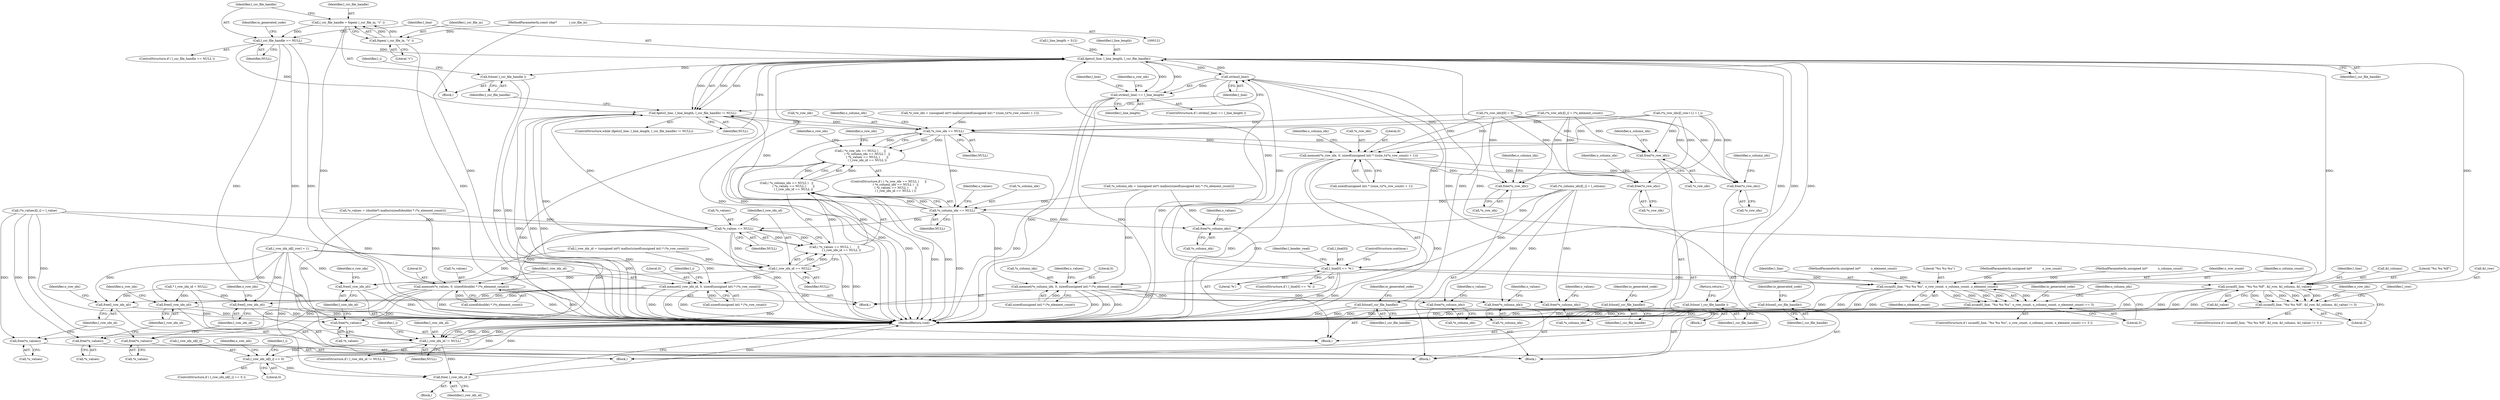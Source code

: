 digraph "1_libxsmm_151481489192e6d1997f8bde52c5c425ea41741d_2@API" {
"1000149" [label="(Call,l_csr_file_handle = fopen( i_csr_file_in, \"r\" ))"];
"1000151" [label="(Call,fopen( i_csr_file_in, \"r\" ))"];
"1000123" [label="(MethodParameterIn,const char*             i_csr_file_in)"];
"1000155" [label="(Call,l_csr_file_handle == NULL)"];
"1000165" [label="(Call,fgets(l_line, l_line_length, l_csr_file_handle))"];
"1000164" [label="(Call,fgets(l_line, l_line_length, l_csr_file_handle) != NULL)"];
"1000280" [label="(Call,*o_row_idx == NULL)"];
"1000279" [label="(Call,( *o_row_idx == NULL )      ||\n               ( *o_column_idx == NULL )   ||\n               ( *o_values == NULL )       ||\n               ( l_row_idx_id == NULL ))"];
"1000285" [label="(Call,*o_column_idx == NULL)"];
"1000284" [label="(Call,( *o_column_idx == NULL )   ||\n               ( *o_values == NULL )       ||\n               ( l_row_idx_id == NULL ))"];
"1000290" [label="(Call,*o_values == NULL)"];
"1000289" [label="(Call,( *o_values == NULL )       ||\n               ( l_row_idx_id == NULL ))"];
"1000294" [label="(Call,l_row_idx_id == NULL)"];
"1000307" [label="(Call,free(l_row_idx_id))"];
"1000358" [label="(Call,memset(l_row_idx_id, 0, sizeof(unsigned int) * (*o_row_count)))"];
"1000186" [label="(Call,free(l_row_idx_id))"];
"1000439" [label="(Call,free(l_row_idx_id))"];
"1000507" [label="(Call,free(l_row_idx_id))"];
"1000526" [label="(Call,l_row_idx_id != NULL)"];
"1000542" [label="(Call,l_row_idx_id[l_i] == 0)"];
"1000559" [label="(Call,free( l_row_idx_id ))"];
"1000304" [label="(Call,free(*o_values))"];
"1000349" [label="(Call,memset(*o_values, 0, sizeof(double) * (*o_element_count)))"];
"1000183" [label="(Call,free(*o_values))"];
"1000436" [label="(Call,free(*o_values))"];
"1000504" [label="(Call,free(*o_values))"];
"1000301" [label="(Call,free(*o_column_idx))"];
"1000340" [label="(Call,memset(*o_column_idx, 0, sizeof(unsigned int) * (*o_element_count)))"];
"1000180" [label="(Call,free(*o_column_idx))"];
"1000433" [label="(Call,free(*o_column_idx))"];
"1000501" [label="(Call,free(*o_column_idx))"];
"1000298" [label="(Call,free(*o_row_idx))"];
"1000327" [label="(Call,memset(*o_row_idx, 0, sizeof(unsigned int) * ((size_t)(*o_row_count) + 1)))"];
"1000177" [label="(Call,free(*o_row_idx))"];
"1000430" [label="(Call,free(*o_row_idx))"];
"1000498" [label="(Call,free(*o_row_idx))"];
"1000173" [label="(Call,strlen(l_line))"];
"1000172" [label="(Call,strlen(l_line) == l_line_length)"];
"1000207" [label="(Call,l_line[0] == '%')"];
"1000223" [label="(Call,sscanf(l_line, \"%u %u %u\", o_row_count, o_column_count, o_element_count))"];
"1000222" [label="(Call,sscanf(l_line, \"%u %u %u\", o_row_count, o_column_count, o_element_count) == 3)"];
"1000419" [label="(Call,sscanf(l_line, \"%u %u %lf\", &l_row, &l_column, &l_value))"];
"1000418" [label="(Call,sscanf(l_line, \"%u %u %lf\", &l_row, &l_column, &l_value) != 3)"];
"1000200" [label="(Call,fclose(l_csr_file_handle))"];
"1000321" [label="(Call,fclose(l_csr_file_handle))"];
"1000400" [label="(Call,fclose( l_csr_file_handle ))"];
"1000453" [label="(Call,fclose(l_csr_file_handle))"];
"1000490" [label="(Call,fclose( l_csr_file_handle ))"];
"1000561" [label="(MethodReturn,void)"];
"1000494" [label="(Identifier,l_i)"];
"1000482" [label="(Call,(*o_row_idx)[l_row+1] = l_i)"];
"1000453" [label="(Call,fclose(l_csr_file_handle))"];
"1000401" [label="(Identifier,l_csr_file_handle)"];
"1000308" [label="(Identifier,l_row_idx_id)"];
"1000477" [label="(Call,l_row_idx_id[l_row] = 1)"];
"1000340" [label="(Call,memset(*o_column_idx, 0, sizeof(unsigned int) * (*o_element_count)))"];
"1000469" [label="(Call,(*o_values)[l_i] = l_value)"];
"1000288" [label="(Identifier,NULL)"];
"1000298" [label="(Call,free(*o_row_idx))"];
"1000295" [label="(Identifier,l_row_idx_id)"];
"1000286" [label="(Call,*o_column_idx)"];
"1000180" [label="(Call,free(*o_column_idx))"];
"1000402" [label="(Return,return;)"];
"1000551" [label="(Identifier,o_row_idx)"];
"1000127" [label="(MethodParameterIn,unsigned int*           o_row_count)"];
"1000526" [label="(Call,l_row_idx_id != NULL)"];
"1000506" [label="(Identifier,o_values)"];
"1000293" [label="(Identifier,NULL)"];
"1000207" [label="(Call,l_line[0] == '%')"];
"1000230" [label="(Block,)"];
"1000528" [label="(Identifier,NULL)"];
"1000304" [label="(Call,free(*o_values))"];
"1000376" [label="(Call,(*o_row_idx)[l_i] = (*o_element_count))"];
"1000176" [label="(Block,)"];
"1000187" [label="(Identifier,l_row_idx_id)"];
"1000383" [label="(Call,(*o_row_idx)[0] = 0)"];
"1000128" [label="(MethodParameterIn,unsigned int*           o_column_count)"];
"1000505" [label="(Call,*o_values)"];
"1000175" [label="(Identifier,l_line_length)"];
"1000352" [label="(Literal,0)"];
"1000532" [label="(Identifier,l_i)"];
"1000360" [label="(Literal,0)"];
"1000218" [label="(Identifier,l_header_read)"];
"1000330" [label="(Literal,0)"];
"1000491" [label="(Identifier,l_csr_file_handle)"];
"1000154" [label="(ControlStructure,if ( l_csr_file_handle == NULL ))"];
"1000436" [label="(Call,free(*o_values))"];
"1000153" [label="(Literal,\"r\")"];
"1000290" [label="(Call,*o_values == NULL)"];
"1000285" [label="(Call,*o_column_idx == NULL)"];
"1000361" [label="(Call,sizeof(unsigned int) * (*o_row_count))"];
"1000433" [label="(Call,free(*o_column_idx))"];
"1000226" [label="(Identifier,o_row_count)"];
"1000307" [label="(Call,free(l_row_idx_id))"];
"1000542" [label="(Call,l_row_idx_id[l_i] == 0)"];
"1000206" [label="(ControlStructure,if ( l_line[0] == '%' ))"];
"1000418" [label="(Call,sscanf(l_line, \"%u %u %lf\", &l_row, &l_column, &l_value) != 3)"];
"1000437" [label="(Call,*o_values)"];
"1000504" [label="(Call,free(*o_values))"];
"1000502" [label="(Call,*o_column_idx)"];
"1000454" [label="(Identifier,l_csr_file_handle)"];
"1000359" [label="(Identifier,l_row_idx_id)"];
"1000302" [label="(Call,*o_column_idx)"];
"1000182" [label="(Identifier,o_column_idx)"];
"1000179" [label="(Identifier,o_row_idx)"];
"1000421" [label="(Literal,\"%u %u %lf\")"];
"1000435" [label="(Identifier,o_column_idx)"];
"1000498" [label="(Call,free(*o_row_idx))"];
"1000297" [label="(Block,)"];
"1000174" [label="(Identifier,l_line)"];
"1000311" [label="(Identifier,o_row_idx)"];
"1000178" [label="(Call,*o_row_idx)"];
"1000422" [label="(Call,&l_row)"];
"1000173" [label="(Call,strlen(l_line))"];
"1000428" [label="(Literal,3)"];
"1000432" [label="(Identifier,o_row_idx)"];
"1000541" [label="(ControlStructure,if ( l_row_idx_id[l_i] == 0 ))"];
"1000322" [label="(Identifier,l_csr_file_handle)"];
"1000150" [label="(Identifier,l_csr_file_handle)"];
"1000434" [label="(Call,*o_column_idx)"];
"1000227" [label="(Identifier,o_column_count)"];
"1000200" [label="(Call,fclose(l_csr_file_handle))"];
"1000349" [label="(Call,memset(*o_values, 0, sizeof(double) * (*o_element_count)))"];
"1000546" [label="(Literal,0)"];
"1000165" [label="(Call,fgets(l_line, l_line_length, l_csr_file_handle))"];
"1000224" [label="(Identifier,l_line)"];
"1000172" [label="(Call,strlen(l_line) == l_line_length)"];
"1000231" [label="(Call,*o_column_idx = (unsigned int*) malloc(sizeof(unsigned int) * (*o_element_count)))"];
"1000222" [label="(Call,sscanf(l_line, \"%u %u %u\", o_row_count, o_column_count, o_element_count) == 3)"];
"1000353" [label="(Call,sizeof(double) * (*o_element_count))"];
"1000344" [label="(Call,sizeof(unsigned int) * (*o_element_count))"];
"1000499" [label="(Call,*o_row_idx)"];
"1000280" [label="(Call,*o_row_idx == NULL)"];
"1000201" [label="(Identifier,l_csr_file_handle)"];
"1000209" [label="(Identifier,l_line)"];
"1000329" [label="(Identifier,o_row_idx)"];
"1000351" [label="(Identifier,o_values)"];
"1000169" [label="(Identifier,NULL)"];
"1000164" [label="(Call,fgets(l_line, l_line_length, l_csr_file_handle) != NULL)"];
"1000160" [label="(Identifier,io_generated_code)"];
"1000430" [label="(Call,free(*o_row_idx))"];
"1000438" [label="(Identifier,o_values)"];
"1000292" [label="(Identifier,o_values)"];
"1000417" [label="(ControlStructure,if ( sscanf(l_line, \"%u %u %lf\", &l_row, &l_column, &l_value) != 3 ))"];
"1000559" [label="(Call,free( l_row_idx_id ))"];
"1000324" [label="(Identifier,io_generated_code)"];
"1000268" [label="(Call,l_row_idx_id = (unsigned int*) malloc(sizeof(unsigned int) * (*o_row_count)))"];
"1000130" [label="(Block,)"];
"1000497" [label="(Block,)"];
"1000529" [label="(Block,)"];
"1000184" [label="(Call,*o_values)"];
"1000142" [label="(Call,* l_row_idx_id = NULL)"];
"1000463" [label="(Call,(*o_column_idx)[l_i] = l_column)"];
"1000439" [label="(Call,free(l_row_idx_id))"];
"1000507" [label="(Call,free(l_row_idx_id))"];
"1000443" [label="(Identifier,o_row_idx)"];
"1000279" [label="(Call,( *o_row_idx == NULL )      ||\n               ( *o_column_idx == NULL )   ||\n               ( *o_values == NULL )       ||\n               ( l_row_idx_id == NULL ))"];
"1000368" [label="(Identifier,l_i)"];
"1000151" [label="(Call,fopen( i_csr_file_in, \"r\" ))"];
"1000299" [label="(Call,*o_row_idx)"];
"1000221" [label="(ControlStructure,if ( sscanf(l_line, \"%u %u %u\", o_row_count, o_column_count, o_element_count) == 3 ))"];
"1000166" [label="(Identifier,l_line)"];
"1000426" [label="(Call,&l_value)"];
"1000133" [label="(Call,l_line_length = 512)"];
"1000396" [label="(Block,)"];
"1000511" [label="(Identifier,o_row_idx)"];
"1000328" [label="(Call,*o_row_idx)"];
"1000431" [label="(Call,*o_row_idx)"];
"1000300" [label="(Identifier,o_row_idx)"];
"1000129" [label="(MethodParameterIn,unsigned int*           o_element_count)"];
"1000190" [label="(Identifier,o_row_idx)"];
"1000186" [label="(Call,free(l_row_idx_id))"];
"1000342" [label="(Identifier,o_column_idx)"];
"1000208" [label="(Call,l_line[0])"];
"1000156" [label="(Identifier,l_csr_file_handle)"];
"1000419" [label="(Call,sscanf(l_line, \"%u %u %lf\", &l_row, &l_column, &l_value))"];
"1000257" [label="(Call,*o_values = (double*) malloc(sizeof(double) * (*o_element_count)))"];
"1000211" [label="(Literal,'%')"];
"1000294" [label="(Call,l_row_idx_id == NULL)"];
"1000400" [label="(Call,fclose( l_csr_file_handle ))"];
"1000183" [label="(Call,free(*o_values))"];
"1000501" [label="(Call,free(*o_column_idx))"];
"1000185" [label="(Identifier,o_values)"];
"1000203" [label="(Identifier,io_generated_code)"];
"1000177" [label="(Call,free(*o_row_idx))"];
"1000233" [label="(Identifier,o_column_idx)"];
"1000296" [label="(Identifier,NULL)"];
"1000155" [label="(Call,l_csr_file_handle == NULL)"];
"1000171" [label="(ControlStructure,if ( strlen(l_line) == l_line_length ))"];
"1000429" [label="(Block,)"];
"1000460" [label="(Identifier,l_row)"];
"1000305" [label="(Call,*o_values)"];
"1000327" [label="(Call,memset(*o_row_idx, 0, sizeof(unsigned int) * ((size_t)(*o_row_count) + 1)))"];
"1000503" [label="(Identifier,o_column_idx)"];
"1000420" [label="(Identifier,l_line)"];
"1000343" [label="(Literal,0)"];
"1000456" [label="(Identifier,io_generated_code)"];
"1000283" [label="(Identifier,NULL)"];
"1000539" [label="(Identifier,l_i)"];
"1000291" [label="(Call,*o_values)"];
"1000163" [label="(ControlStructure,while (fgets(l_line, l_line_length, l_csr_file_handle) != NULL))"];
"1000223" [label="(Call,sscanf(l_line, \"%u %u %u\", o_row_count, o_column_count, o_element_count))"];
"1000303" [label="(Identifier,o_column_idx)"];
"1000157" [label="(Identifier,NULL)"];
"1000242" [label="(Call,*o_row_idx = (unsigned int*) malloc(sizeof(unsigned int) * ((size_t)(*o_row_count) + 1)))"];
"1000278" [label="(ControlStructure,if ( ( *o_row_idx == NULL )      ||\n               ( *o_column_idx == NULL )   ||\n               ( *o_values == NULL )       ||\n               ( l_row_idx_id == NULL ) ))"];
"1000167" [label="(Identifier,l_line_length)"];
"1000525" [label="(ControlStructure,if ( l_row_idx_id != NULL ))"];
"1000225" [label="(Literal,\"%u %u %u\")"];
"1000560" [label="(Identifier,l_row_idx_id)"];
"1000284" [label="(Call,( *o_column_idx == NULL )   ||\n               ( *o_values == NULL )       ||\n               ( l_row_idx_id == NULL ))"];
"1000440" [label="(Identifier,l_row_idx_id)"];
"1000213" [label="(ControlStructure,continue;)"];
"1000527" [label="(Identifier,l_row_idx_id)"];
"1000123" [label="(MethodParameterIn,const char*             i_csr_file_in)"];
"1000424" [label="(Call,&l_column)"];
"1000168" [label="(Identifier,l_csr_file_handle)"];
"1000398" [label="(Identifier,io_generated_code)"];
"1000152" [label="(Identifier,i_csr_file_in)"];
"1000301" [label="(Call,free(*o_column_idx))"];
"1000281" [label="(Call,*o_row_idx)"];
"1000306" [label="(Identifier,o_values)"];
"1000149" [label="(Call,l_csr_file_handle = fopen( i_csr_file_in, \"r\" ))"];
"1000287" [label="(Identifier,o_column_idx)"];
"1000350" [label="(Call,*o_values)"];
"1000228" [label="(Identifier,o_element_count)"];
"1000289" [label="(Call,( *o_values == NULL )       ||\n               ( l_row_idx_id == NULL ))"];
"1000358" [label="(Call,memset(l_row_idx_id, 0, sizeof(unsigned int) * (*o_row_count)))"];
"1000543" [label="(Call,l_row_idx_id[l_i])"];
"1000321" [label="(Call,fclose(l_csr_file_handle))"];
"1000341" [label="(Call,*o_column_idx)"];
"1000181" [label="(Call,*o_column_idx)"];
"1000508" [label="(Identifier,l_row_idx_id)"];
"1000331" [label="(Call,sizeof(unsigned int) * ((size_t)(*o_row_count) + 1))"];
"1000229" [label="(Literal,3)"];
"1000490" [label="(Call,fclose( l_csr_file_handle ))"];
"1000149" -> "1000130"  [label="AST: "];
"1000149" -> "1000151"  [label="CFG: "];
"1000150" -> "1000149"  [label="AST: "];
"1000151" -> "1000149"  [label="AST: "];
"1000156" -> "1000149"  [label="CFG: "];
"1000149" -> "1000561"  [label="DDG: "];
"1000151" -> "1000149"  [label="DDG: "];
"1000151" -> "1000149"  [label="DDG: "];
"1000149" -> "1000155"  [label="DDG: "];
"1000151" -> "1000153"  [label="CFG: "];
"1000152" -> "1000151"  [label="AST: "];
"1000153" -> "1000151"  [label="AST: "];
"1000151" -> "1000561"  [label="DDG: "];
"1000123" -> "1000151"  [label="DDG: "];
"1000123" -> "1000121"  [label="AST: "];
"1000123" -> "1000561"  [label="DDG: "];
"1000155" -> "1000154"  [label="AST: "];
"1000155" -> "1000157"  [label="CFG: "];
"1000156" -> "1000155"  [label="AST: "];
"1000157" -> "1000155"  [label="AST: "];
"1000160" -> "1000155"  [label="CFG: "];
"1000166" -> "1000155"  [label="CFG: "];
"1000155" -> "1000561"  [label="DDG: "];
"1000155" -> "1000561"  [label="DDG: "];
"1000155" -> "1000561"  [label="DDG: "];
"1000155" -> "1000165"  [label="DDG: "];
"1000155" -> "1000164"  [label="DDG: "];
"1000165" -> "1000164"  [label="AST: "];
"1000165" -> "1000168"  [label="CFG: "];
"1000166" -> "1000165"  [label="AST: "];
"1000167" -> "1000165"  [label="AST: "];
"1000168" -> "1000165"  [label="AST: "];
"1000169" -> "1000165"  [label="CFG: "];
"1000165" -> "1000561"  [label="DDG: "];
"1000165" -> "1000561"  [label="DDG: "];
"1000165" -> "1000164"  [label="DDG: "];
"1000165" -> "1000164"  [label="DDG: "];
"1000165" -> "1000164"  [label="DDG: "];
"1000419" -> "1000165"  [label="DDG: "];
"1000207" -> "1000165"  [label="DDG: "];
"1000173" -> "1000165"  [label="DDG: "];
"1000223" -> "1000165"  [label="DDG: "];
"1000133" -> "1000165"  [label="DDG: "];
"1000172" -> "1000165"  [label="DDG: "];
"1000165" -> "1000173"  [label="DDG: "];
"1000165" -> "1000172"  [label="DDG: "];
"1000165" -> "1000200"  [label="DDG: "];
"1000165" -> "1000321"  [label="DDG: "];
"1000165" -> "1000400"  [label="DDG: "];
"1000165" -> "1000453"  [label="DDG: "];
"1000165" -> "1000490"  [label="DDG: "];
"1000164" -> "1000163"  [label="AST: "];
"1000164" -> "1000169"  [label="CFG: "];
"1000169" -> "1000164"  [label="AST: "];
"1000174" -> "1000164"  [label="CFG: "];
"1000491" -> "1000164"  [label="CFG: "];
"1000164" -> "1000561"  [label="DDG: "];
"1000164" -> "1000561"  [label="DDG: "];
"1000164" -> "1000561"  [label="DDG: "];
"1000285" -> "1000164"  [label="DDG: "];
"1000280" -> "1000164"  [label="DDG: "];
"1000290" -> "1000164"  [label="DDG: "];
"1000294" -> "1000164"  [label="DDG: "];
"1000164" -> "1000280"  [label="DDG: "];
"1000164" -> "1000526"  [label="DDG: "];
"1000280" -> "1000279"  [label="AST: "];
"1000280" -> "1000283"  [label="CFG: "];
"1000281" -> "1000280"  [label="AST: "];
"1000283" -> "1000280"  [label="AST: "];
"1000287" -> "1000280"  [label="CFG: "];
"1000279" -> "1000280"  [label="CFG: "];
"1000280" -> "1000561"  [label="DDG: "];
"1000280" -> "1000279"  [label="DDG: "];
"1000280" -> "1000279"  [label="DDG: "];
"1000376" -> "1000280"  [label="DDG: "];
"1000383" -> "1000280"  [label="DDG: "];
"1000482" -> "1000280"  [label="DDG: "];
"1000242" -> "1000280"  [label="DDG: "];
"1000280" -> "1000285"  [label="DDG: "];
"1000280" -> "1000298"  [label="DDG: "];
"1000280" -> "1000327"  [label="DDG: "];
"1000279" -> "1000278"  [label="AST: "];
"1000279" -> "1000284"  [label="CFG: "];
"1000284" -> "1000279"  [label="AST: "];
"1000300" -> "1000279"  [label="CFG: "];
"1000329" -> "1000279"  [label="CFG: "];
"1000279" -> "1000561"  [label="DDG: "];
"1000279" -> "1000561"  [label="DDG: "];
"1000279" -> "1000561"  [label="DDG: "];
"1000284" -> "1000279"  [label="DDG: "];
"1000284" -> "1000279"  [label="DDG: "];
"1000285" -> "1000284"  [label="AST: "];
"1000285" -> "1000288"  [label="CFG: "];
"1000286" -> "1000285"  [label="AST: "];
"1000288" -> "1000285"  [label="AST: "];
"1000292" -> "1000285"  [label="CFG: "];
"1000284" -> "1000285"  [label="CFG: "];
"1000285" -> "1000561"  [label="DDG: "];
"1000285" -> "1000284"  [label="DDG: "];
"1000285" -> "1000284"  [label="DDG: "];
"1000463" -> "1000285"  [label="DDG: "];
"1000231" -> "1000285"  [label="DDG: "];
"1000285" -> "1000290"  [label="DDG: "];
"1000285" -> "1000301"  [label="DDG: "];
"1000285" -> "1000340"  [label="DDG: "];
"1000284" -> "1000289"  [label="CFG: "];
"1000289" -> "1000284"  [label="AST: "];
"1000284" -> "1000561"  [label="DDG: "];
"1000284" -> "1000561"  [label="DDG: "];
"1000289" -> "1000284"  [label="DDG: "];
"1000289" -> "1000284"  [label="DDG: "];
"1000290" -> "1000289"  [label="AST: "];
"1000290" -> "1000293"  [label="CFG: "];
"1000291" -> "1000290"  [label="AST: "];
"1000293" -> "1000290"  [label="AST: "];
"1000295" -> "1000290"  [label="CFG: "];
"1000289" -> "1000290"  [label="CFG: "];
"1000290" -> "1000561"  [label="DDG: "];
"1000290" -> "1000289"  [label="DDG: "];
"1000290" -> "1000289"  [label="DDG: "];
"1000257" -> "1000290"  [label="DDG: "];
"1000469" -> "1000290"  [label="DDG: "];
"1000290" -> "1000294"  [label="DDG: "];
"1000290" -> "1000304"  [label="DDG: "];
"1000290" -> "1000349"  [label="DDG: "];
"1000289" -> "1000294"  [label="CFG: "];
"1000294" -> "1000289"  [label="AST: "];
"1000289" -> "1000561"  [label="DDG: "];
"1000289" -> "1000561"  [label="DDG: "];
"1000294" -> "1000289"  [label="DDG: "];
"1000294" -> "1000289"  [label="DDG: "];
"1000294" -> "1000296"  [label="CFG: "];
"1000295" -> "1000294"  [label="AST: "];
"1000296" -> "1000294"  [label="AST: "];
"1000294" -> "1000561"  [label="DDG: "];
"1000268" -> "1000294"  [label="DDG: "];
"1000477" -> "1000294"  [label="DDG: "];
"1000294" -> "1000307"  [label="DDG: "];
"1000294" -> "1000358"  [label="DDG: "];
"1000307" -> "1000297"  [label="AST: "];
"1000307" -> "1000308"  [label="CFG: "];
"1000308" -> "1000307"  [label="AST: "];
"1000311" -> "1000307"  [label="CFG: "];
"1000307" -> "1000561"  [label="DDG: "];
"1000268" -> "1000307"  [label="DDG: "];
"1000477" -> "1000307"  [label="DDG: "];
"1000358" -> "1000230"  [label="AST: "];
"1000358" -> "1000361"  [label="CFG: "];
"1000359" -> "1000358"  [label="AST: "];
"1000360" -> "1000358"  [label="AST: "];
"1000361" -> "1000358"  [label="AST: "];
"1000368" -> "1000358"  [label="CFG: "];
"1000358" -> "1000561"  [label="DDG: "];
"1000358" -> "1000561"  [label="DDG: "];
"1000358" -> "1000561"  [label="DDG: "];
"1000358" -> "1000186"  [label="DDG: "];
"1000268" -> "1000358"  [label="DDG: "];
"1000477" -> "1000358"  [label="DDG: "];
"1000361" -> "1000358"  [label="DDG: "];
"1000358" -> "1000439"  [label="DDG: "];
"1000358" -> "1000507"  [label="DDG: "];
"1000358" -> "1000526"  [label="DDG: "];
"1000186" -> "1000176"  [label="AST: "];
"1000186" -> "1000187"  [label="CFG: "];
"1000187" -> "1000186"  [label="AST: "];
"1000190" -> "1000186"  [label="CFG: "];
"1000186" -> "1000561"  [label="DDG: "];
"1000142" -> "1000186"  [label="DDG: "];
"1000477" -> "1000186"  [label="DDG: "];
"1000439" -> "1000429"  [label="AST: "];
"1000439" -> "1000440"  [label="CFG: "];
"1000440" -> "1000439"  [label="AST: "];
"1000443" -> "1000439"  [label="CFG: "];
"1000439" -> "1000561"  [label="DDG: "];
"1000142" -> "1000439"  [label="DDG: "];
"1000477" -> "1000439"  [label="DDG: "];
"1000507" -> "1000497"  [label="AST: "];
"1000507" -> "1000508"  [label="CFG: "];
"1000508" -> "1000507"  [label="AST: "];
"1000511" -> "1000507"  [label="CFG: "];
"1000507" -> "1000561"  [label="DDG: "];
"1000142" -> "1000507"  [label="DDG: "];
"1000477" -> "1000507"  [label="DDG: "];
"1000526" -> "1000525"  [label="AST: "];
"1000526" -> "1000528"  [label="CFG: "];
"1000527" -> "1000526"  [label="AST: "];
"1000528" -> "1000526"  [label="AST: "];
"1000532" -> "1000526"  [label="CFG: "];
"1000561" -> "1000526"  [label="CFG: "];
"1000526" -> "1000561"  [label="DDG: "];
"1000526" -> "1000561"  [label="DDG: "];
"1000526" -> "1000561"  [label="DDG: "];
"1000142" -> "1000526"  [label="DDG: "];
"1000477" -> "1000526"  [label="DDG: "];
"1000526" -> "1000542"  [label="DDG: "];
"1000526" -> "1000559"  [label="DDG: "];
"1000542" -> "1000541"  [label="AST: "];
"1000542" -> "1000546"  [label="CFG: "];
"1000543" -> "1000542"  [label="AST: "];
"1000546" -> "1000542"  [label="AST: "];
"1000551" -> "1000542"  [label="CFG: "];
"1000539" -> "1000542"  [label="CFG: "];
"1000542" -> "1000561"  [label="DDG: "];
"1000542" -> "1000561"  [label="DDG: "];
"1000542" -> "1000559"  [label="DDG: "];
"1000559" -> "1000529"  [label="AST: "];
"1000559" -> "1000560"  [label="CFG: "];
"1000560" -> "1000559"  [label="AST: "];
"1000561" -> "1000559"  [label="CFG: "];
"1000559" -> "1000561"  [label="DDG: "];
"1000477" -> "1000559"  [label="DDG: "];
"1000304" -> "1000297"  [label="AST: "];
"1000304" -> "1000305"  [label="CFG: "];
"1000305" -> "1000304"  [label="AST: "];
"1000308" -> "1000304"  [label="CFG: "];
"1000257" -> "1000304"  [label="DDG: "];
"1000469" -> "1000304"  [label="DDG: "];
"1000349" -> "1000230"  [label="AST: "];
"1000349" -> "1000353"  [label="CFG: "];
"1000350" -> "1000349"  [label="AST: "];
"1000352" -> "1000349"  [label="AST: "];
"1000353" -> "1000349"  [label="AST: "];
"1000359" -> "1000349"  [label="CFG: "];
"1000349" -> "1000561"  [label="DDG: "];
"1000349" -> "1000561"  [label="DDG: "];
"1000349" -> "1000561"  [label="DDG: "];
"1000349" -> "1000183"  [label="DDG: "];
"1000257" -> "1000349"  [label="DDG: "];
"1000469" -> "1000349"  [label="DDG: "];
"1000353" -> "1000349"  [label="DDG: "];
"1000349" -> "1000436"  [label="DDG: "];
"1000349" -> "1000504"  [label="DDG: "];
"1000183" -> "1000176"  [label="AST: "];
"1000183" -> "1000184"  [label="CFG: "];
"1000184" -> "1000183"  [label="AST: "];
"1000187" -> "1000183"  [label="CFG: "];
"1000469" -> "1000183"  [label="DDG: "];
"1000436" -> "1000429"  [label="AST: "];
"1000436" -> "1000437"  [label="CFG: "];
"1000437" -> "1000436"  [label="AST: "];
"1000440" -> "1000436"  [label="CFG: "];
"1000469" -> "1000436"  [label="DDG: "];
"1000504" -> "1000497"  [label="AST: "];
"1000504" -> "1000505"  [label="CFG: "];
"1000505" -> "1000504"  [label="AST: "];
"1000508" -> "1000504"  [label="CFG: "];
"1000469" -> "1000504"  [label="DDG: "];
"1000301" -> "1000297"  [label="AST: "];
"1000301" -> "1000302"  [label="CFG: "];
"1000302" -> "1000301"  [label="AST: "];
"1000306" -> "1000301"  [label="CFG: "];
"1000463" -> "1000301"  [label="DDG: "];
"1000231" -> "1000301"  [label="DDG: "];
"1000340" -> "1000230"  [label="AST: "];
"1000340" -> "1000344"  [label="CFG: "];
"1000341" -> "1000340"  [label="AST: "];
"1000343" -> "1000340"  [label="AST: "];
"1000344" -> "1000340"  [label="AST: "];
"1000351" -> "1000340"  [label="CFG: "];
"1000340" -> "1000561"  [label="DDG: "];
"1000340" -> "1000561"  [label="DDG: "];
"1000340" -> "1000561"  [label="DDG: "];
"1000340" -> "1000180"  [label="DDG: "];
"1000463" -> "1000340"  [label="DDG: "];
"1000231" -> "1000340"  [label="DDG: "];
"1000344" -> "1000340"  [label="DDG: "];
"1000340" -> "1000433"  [label="DDG: "];
"1000340" -> "1000501"  [label="DDG: "];
"1000180" -> "1000176"  [label="AST: "];
"1000180" -> "1000181"  [label="CFG: "];
"1000181" -> "1000180"  [label="AST: "];
"1000185" -> "1000180"  [label="CFG: "];
"1000463" -> "1000180"  [label="DDG: "];
"1000433" -> "1000429"  [label="AST: "];
"1000433" -> "1000434"  [label="CFG: "];
"1000434" -> "1000433"  [label="AST: "];
"1000438" -> "1000433"  [label="CFG: "];
"1000463" -> "1000433"  [label="DDG: "];
"1000501" -> "1000497"  [label="AST: "];
"1000501" -> "1000502"  [label="CFG: "];
"1000502" -> "1000501"  [label="AST: "];
"1000506" -> "1000501"  [label="CFG: "];
"1000463" -> "1000501"  [label="DDG: "];
"1000298" -> "1000297"  [label="AST: "];
"1000298" -> "1000299"  [label="CFG: "];
"1000299" -> "1000298"  [label="AST: "];
"1000303" -> "1000298"  [label="CFG: "];
"1000376" -> "1000298"  [label="DDG: "];
"1000383" -> "1000298"  [label="DDG: "];
"1000482" -> "1000298"  [label="DDG: "];
"1000327" -> "1000230"  [label="AST: "];
"1000327" -> "1000331"  [label="CFG: "];
"1000328" -> "1000327"  [label="AST: "];
"1000330" -> "1000327"  [label="AST: "];
"1000331" -> "1000327"  [label="AST: "];
"1000342" -> "1000327"  [label="CFG: "];
"1000327" -> "1000561"  [label="DDG: "];
"1000327" -> "1000561"  [label="DDG: "];
"1000327" -> "1000561"  [label="DDG: "];
"1000327" -> "1000177"  [label="DDG: "];
"1000376" -> "1000327"  [label="DDG: "];
"1000383" -> "1000327"  [label="DDG: "];
"1000482" -> "1000327"  [label="DDG: "];
"1000331" -> "1000327"  [label="DDG: "];
"1000327" -> "1000430"  [label="DDG: "];
"1000327" -> "1000498"  [label="DDG: "];
"1000177" -> "1000176"  [label="AST: "];
"1000177" -> "1000178"  [label="CFG: "];
"1000178" -> "1000177"  [label="AST: "];
"1000182" -> "1000177"  [label="CFG: "];
"1000376" -> "1000177"  [label="DDG: "];
"1000383" -> "1000177"  [label="DDG: "];
"1000482" -> "1000177"  [label="DDG: "];
"1000430" -> "1000429"  [label="AST: "];
"1000430" -> "1000431"  [label="CFG: "];
"1000431" -> "1000430"  [label="AST: "];
"1000435" -> "1000430"  [label="CFG: "];
"1000376" -> "1000430"  [label="DDG: "];
"1000383" -> "1000430"  [label="DDG: "];
"1000482" -> "1000430"  [label="DDG: "];
"1000498" -> "1000497"  [label="AST: "];
"1000498" -> "1000499"  [label="CFG: "];
"1000499" -> "1000498"  [label="AST: "];
"1000503" -> "1000498"  [label="CFG: "];
"1000376" -> "1000498"  [label="DDG: "];
"1000383" -> "1000498"  [label="DDG: "];
"1000482" -> "1000498"  [label="DDG: "];
"1000173" -> "1000172"  [label="AST: "];
"1000173" -> "1000174"  [label="CFG: "];
"1000174" -> "1000173"  [label="AST: "];
"1000175" -> "1000173"  [label="CFG: "];
"1000173" -> "1000561"  [label="DDG: "];
"1000173" -> "1000172"  [label="DDG: "];
"1000207" -> "1000173"  [label="DDG: "];
"1000173" -> "1000207"  [label="DDG: "];
"1000173" -> "1000223"  [label="DDG: "];
"1000173" -> "1000419"  [label="DDG: "];
"1000172" -> "1000171"  [label="AST: "];
"1000172" -> "1000175"  [label="CFG: "];
"1000175" -> "1000172"  [label="AST: "];
"1000179" -> "1000172"  [label="CFG: "];
"1000209" -> "1000172"  [label="CFG: "];
"1000172" -> "1000561"  [label="DDG: "];
"1000172" -> "1000561"  [label="DDG: "];
"1000172" -> "1000561"  [label="DDG: "];
"1000207" -> "1000206"  [label="AST: "];
"1000207" -> "1000211"  [label="CFG: "];
"1000208" -> "1000207"  [label="AST: "];
"1000211" -> "1000207"  [label="AST: "];
"1000213" -> "1000207"  [label="CFG: "];
"1000218" -> "1000207"  [label="CFG: "];
"1000207" -> "1000561"  [label="DDG: "];
"1000207" -> "1000561"  [label="DDG: "];
"1000207" -> "1000223"  [label="DDG: "];
"1000207" -> "1000419"  [label="DDG: "];
"1000223" -> "1000222"  [label="AST: "];
"1000223" -> "1000228"  [label="CFG: "];
"1000224" -> "1000223"  [label="AST: "];
"1000225" -> "1000223"  [label="AST: "];
"1000226" -> "1000223"  [label="AST: "];
"1000227" -> "1000223"  [label="AST: "];
"1000228" -> "1000223"  [label="AST: "];
"1000229" -> "1000223"  [label="CFG: "];
"1000223" -> "1000561"  [label="DDG: "];
"1000223" -> "1000561"  [label="DDG: "];
"1000223" -> "1000561"  [label="DDG: "];
"1000223" -> "1000561"  [label="DDG: "];
"1000223" -> "1000222"  [label="DDG: "];
"1000223" -> "1000222"  [label="DDG: "];
"1000223" -> "1000222"  [label="DDG: "];
"1000223" -> "1000222"  [label="DDG: "];
"1000223" -> "1000222"  [label="DDG: "];
"1000127" -> "1000223"  [label="DDG: "];
"1000128" -> "1000223"  [label="DDG: "];
"1000129" -> "1000223"  [label="DDG: "];
"1000222" -> "1000221"  [label="AST: "];
"1000222" -> "1000229"  [label="CFG: "];
"1000229" -> "1000222"  [label="AST: "];
"1000233" -> "1000222"  [label="CFG: "];
"1000398" -> "1000222"  [label="CFG: "];
"1000222" -> "1000561"  [label="DDG: "];
"1000222" -> "1000561"  [label="DDG: "];
"1000419" -> "1000418"  [label="AST: "];
"1000419" -> "1000426"  [label="CFG: "];
"1000420" -> "1000419"  [label="AST: "];
"1000421" -> "1000419"  [label="AST: "];
"1000422" -> "1000419"  [label="AST: "];
"1000424" -> "1000419"  [label="AST: "];
"1000426" -> "1000419"  [label="AST: "];
"1000428" -> "1000419"  [label="CFG: "];
"1000419" -> "1000561"  [label="DDG: "];
"1000419" -> "1000561"  [label="DDG: "];
"1000419" -> "1000561"  [label="DDG: "];
"1000419" -> "1000561"  [label="DDG: "];
"1000419" -> "1000418"  [label="DDG: "];
"1000419" -> "1000418"  [label="DDG: "];
"1000419" -> "1000418"  [label="DDG: "];
"1000419" -> "1000418"  [label="DDG: "];
"1000419" -> "1000418"  [label="DDG: "];
"1000418" -> "1000417"  [label="AST: "];
"1000418" -> "1000428"  [label="CFG: "];
"1000428" -> "1000418"  [label="AST: "];
"1000432" -> "1000418"  [label="CFG: "];
"1000460" -> "1000418"  [label="CFG: "];
"1000418" -> "1000561"  [label="DDG: "];
"1000418" -> "1000561"  [label="DDG: "];
"1000200" -> "1000176"  [label="AST: "];
"1000200" -> "1000201"  [label="CFG: "];
"1000201" -> "1000200"  [label="AST: "];
"1000203" -> "1000200"  [label="CFG: "];
"1000200" -> "1000561"  [label="DDG: "];
"1000200" -> "1000561"  [label="DDG: "];
"1000321" -> "1000297"  [label="AST: "];
"1000321" -> "1000322"  [label="CFG: "];
"1000322" -> "1000321"  [label="AST: "];
"1000324" -> "1000321"  [label="CFG: "];
"1000321" -> "1000561"  [label="DDG: "];
"1000321" -> "1000561"  [label="DDG: "];
"1000400" -> "1000396"  [label="AST: "];
"1000400" -> "1000401"  [label="CFG: "];
"1000401" -> "1000400"  [label="AST: "];
"1000402" -> "1000400"  [label="CFG: "];
"1000400" -> "1000561"  [label="DDG: "];
"1000400" -> "1000561"  [label="DDG: "];
"1000453" -> "1000429"  [label="AST: "];
"1000453" -> "1000454"  [label="CFG: "];
"1000454" -> "1000453"  [label="AST: "];
"1000456" -> "1000453"  [label="CFG: "];
"1000453" -> "1000561"  [label="DDG: "];
"1000453" -> "1000561"  [label="DDG: "];
"1000490" -> "1000130"  [label="AST: "];
"1000490" -> "1000491"  [label="CFG: "];
"1000491" -> "1000490"  [label="AST: "];
"1000494" -> "1000490"  [label="CFG: "];
"1000490" -> "1000561"  [label="DDG: "];
"1000490" -> "1000561"  [label="DDG: "];
}
